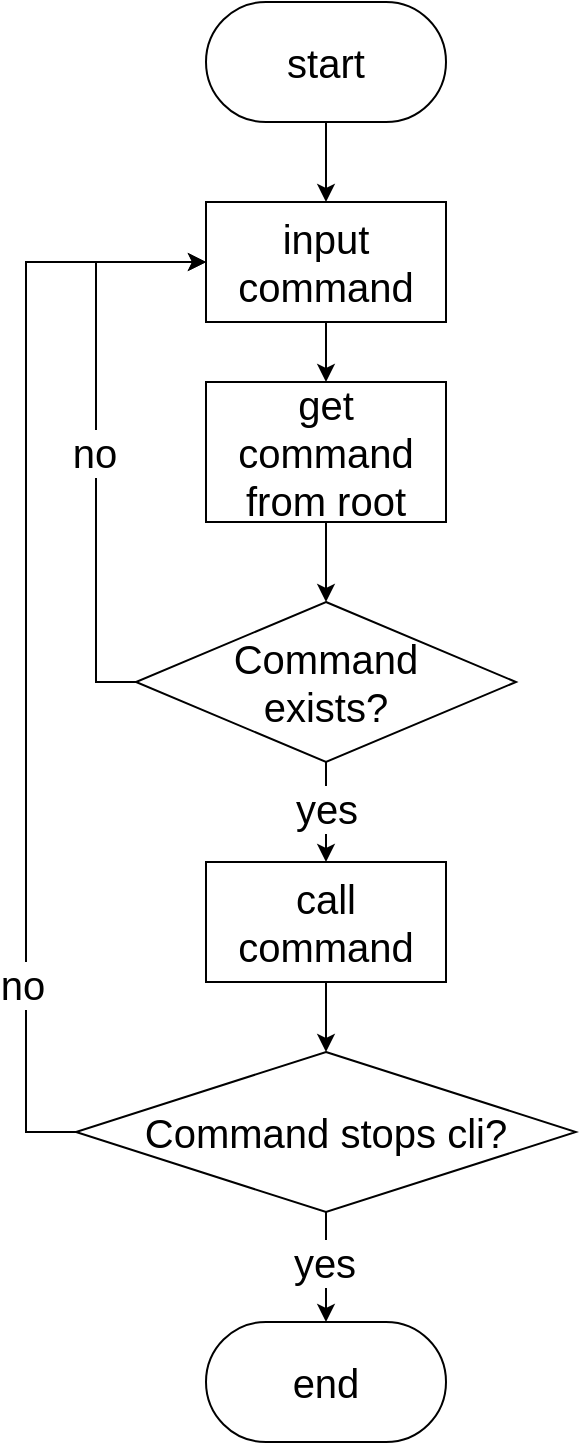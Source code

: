 <mxfile version="20.2.0" type="device"><diagram id="N6rbl41PXbaaf4G1JLVi" name="Страница 1"><mxGraphModel dx="946" dy="613" grid="1" gridSize="10" guides="1" tooltips="1" connect="1" arrows="1" fold="1" page="1" pageScale="1" pageWidth="827" pageHeight="1169" math="0" shadow="0"><root><mxCell id="0"/><mxCell id="1" parent="0"/><mxCell id="mSUAJDV-T2AR_bRwwwsm-4" value="" style="edgeStyle=orthogonalEdgeStyle;rounded=0;orthogonalLoop=1;jettySize=auto;html=1;" edge="1" parent="1" source="mSUAJDV-T2AR_bRwwwsm-1" target="mSUAJDV-T2AR_bRwwwsm-3"><mxGeometry relative="1" as="geometry"/></mxCell><mxCell id="mSUAJDV-T2AR_bRwwwsm-1" value="&lt;font style=&quot;font-size: 20px;&quot;&gt;start&lt;/font&gt;" style="rounded=1;whiteSpace=wrap;html=1;arcSize=50;" vertex="1" parent="1"><mxGeometry x="280" y="20" width="120" height="60" as="geometry"/></mxCell><mxCell id="mSUAJDV-T2AR_bRwwwsm-8" value="" style="edgeStyle=orthogonalEdgeStyle;rounded=0;orthogonalLoop=1;jettySize=auto;html=1;fontSize=20;" edge="1" parent="1" source="mSUAJDV-T2AR_bRwwwsm-3" target="mSUAJDV-T2AR_bRwwwsm-7"><mxGeometry relative="1" as="geometry"/></mxCell><mxCell id="mSUAJDV-T2AR_bRwwwsm-3" value="input command" style="rounded=0;whiteSpace=wrap;html=1;fontSize=20;" vertex="1" parent="1"><mxGeometry x="280" y="120" width="120" height="60" as="geometry"/></mxCell><mxCell id="mSUAJDV-T2AR_bRwwwsm-10" value="" style="edgeStyle=orthogonalEdgeStyle;rounded=0;orthogonalLoop=1;jettySize=auto;html=1;fontSize=20;" edge="1" parent="1" source="mSUAJDV-T2AR_bRwwwsm-7" target="mSUAJDV-T2AR_bRwwwsm-9"><mxGeometry relative="1" as="geometry"/></mxCell><mxCell id="mSUAJDV-T2AR_bRwwwsm-7" value="get command from root" style="rounded=0;whiteSpace=wrap;html=1;fontSize=20;" vertex="1" parent="1"><mxGeometry x="280" y="210" width="120" height="70" as="geometry"/></mxCell><mxCell id="mSUAJDV-T2AR_bRwwwsm-11" style="edgeStyle=orthogonalEdgeStyle;rounded=0;orthogonalLoop=1;jettySize=auto;html=1;entryX=0;entryY=0.5;entryDx=0;entryDy=0;fontSize=20;" edge="1" parent="1" source="mSUAJDV-T2AR_bRwwwsm-9" target="mSUAJDV-T2AR_bRwwwsm-3"><mxGeometry relative="1" as="geometry"><Array as="points"><mxPoint x="225" y="360"/><mxPoint x="225" y="150"/></Array></mxGeometry></mxCell><mxCell id="mSUAJDV-T2AR_bRwwwsm-12" value="no" style="edgeLabel;html=1;align=center;verticalAlign=middle;resizable=0;points=[];fontSize=20;" vertex="1" connectable="0" parent="mSUAJDV-T2AR_bRwwwsm-11"><mxGeometry x="-0.774" y="1" relative="1" as="geometry"><mxPoint y="-103" as="offset"/></mxGeometry></mxCell><mxCell id="mSUAJDV-T2AR_bRwwwsm-15" value="" style="edgeStyle=orthogonalEdgeStyle;rounded=0;orthogonalLoop=1;jettySize=auto;html=1;fontSize=20;" edge="1" parent="1" source="mSUAJDV-T2AR_bRwwwsm-9" target="mSUAJDV-T2AR_bRwwwsm-14"><mxGeometry relative="1" as="geometry"/></mxCell><mxCell id="mSUAJDV-T2AR_bRwwwsm-16" value="yes" style="edgeLabel;html=1;align=center;verticalAlign=middle;resizable=0;points=[];fontSize=20;" vertex="1" connectable="0" parent="mSUAJDV-T2AR_bRwwwsm-15"><mxGeometry x="-0.1" relative="1" as="geometry"><mxPoint as="offset"/></mxGeometry></mxCell><mxCell id="mSUAJDV-T2AR_bRwwwsm-9" value="Command&lt;br&gt;exists?" style="rhombus;whiteSpace=wrap;html=1;fontSize=20;rounded=0;" vertex="1" parent="1"><mxGeometry x="245" y="320" width="190" height="80" as="geometry"/></mxCell><mxCell id="mSUAJDV-T2AR_bRwwwsm-19" value="" style="edgeStyle=orthogonalEdgeStyle;rounded=0;orthogonalLoop=1;jettySize=auto;html=1;fontSize=20;" edge="1" parent="1" source="mSUAJDV-T2AR_bRwwwsm-14" target="mSUAJDV-T2AR_bRwwwsm-18"><mxGeometry relative="1" as="geometry"/></mxCell><mxCell id="mSUAJDV-T2AR_bRwwwsm-14" value="call command" style="whiteSpace=wrap;html=1;fontSize=20;rounded=0;" vertex="1" parent="1"><mxGeometry x="280" y="450" width="120" height="60" as="geometry"/></mxCell><mxCell id="mSUAJDV-T2AR_bRwwwsm-20" style="edgeStyle=orthogonalEdgeStyle;rounded=0;orthogonalLoop=1;jettySize=auto;html=1;entryX=0;entryY=0.5;entryDx=0;entryDy=0;fontSize=20;" edge="1" parent="1" source="mSUAJDV-T2AR_bRwwwsm-18" target="mSUAJDV-T2AR_bRwwwsm-3"><mxGeometry relative="1" as="geometry"><Array as="points"><mxPoint x="190" y="585"/><mxPoint x="190" y="150"/></Array></mxGeometry></mxCell><mxCell id="mSUAJDV-T2AR_bRwwwsm-21" value="no" style="edgeLabel;html=1;align=center;verticalAlign=middle;resizable=0;points=[];fontSize=20;" vertex="1" connectable="0" parent="mSUAJDV-T2AR_bRwwwsm-20"><mxGeometry x="-0.634" y="2" relative="1" as="geometry"><mxPoint y="1" as="offset"/></mxGeometry></mxCell><mxCell id="mSUAJDV-T2AR_bRwwwsm-24" value="" style="edgeStyle=orthogonalEdgeStyle;rounded=0;orthogonalLoop=1;jettySize=auto;html=1;fontSize=20;" edge="1" parent="1" source="mSUAJDV-T2AR_bRwwwsm-18" target="mSUAJDV-T2AR_bRwwwsm-23"><mxGeometry relative="1" as="geometry"/></mxCell><mxCell id="mSUAJDV-T2AR_bRwwwsm-25" value="yes" style="edgeLabel;html=1;align=center;verticalAlign=middle;resizable=0;points=[];fontSize=20;" vertex="1" connectable="0" parent="mSUAJDV-T2AR_bRwwwsm-24"><mxGeometry x="-0.1" y="-1" relative="1" as="geometry"><mxPoint as="offset"/></mxGeometry></mxCell><mxCell id="mSUAJDV-T2AR_bRwwwsm-18" value="Command stops cli?" style="rhombus;whiteSpace=wrap;html=1;fontSize=20;rounded=0;" vertex="1" parent="1"><mxGeometry x="215" y="545" width="250" height="80" as="geometry"/></mxCell><mxCell id="mSUAJDV-T2AR_bRwwwsm-23" value="end" style="whiteSpace=wrap;html=1;fontSize=20;rounded=1;arcSize=50;" vertex="1" parent="1"><mxGeometry x="280" y="680" width="120" height="60" as="geometry"/></mxCell></root></mxGraphModel></diagram></mxfile>